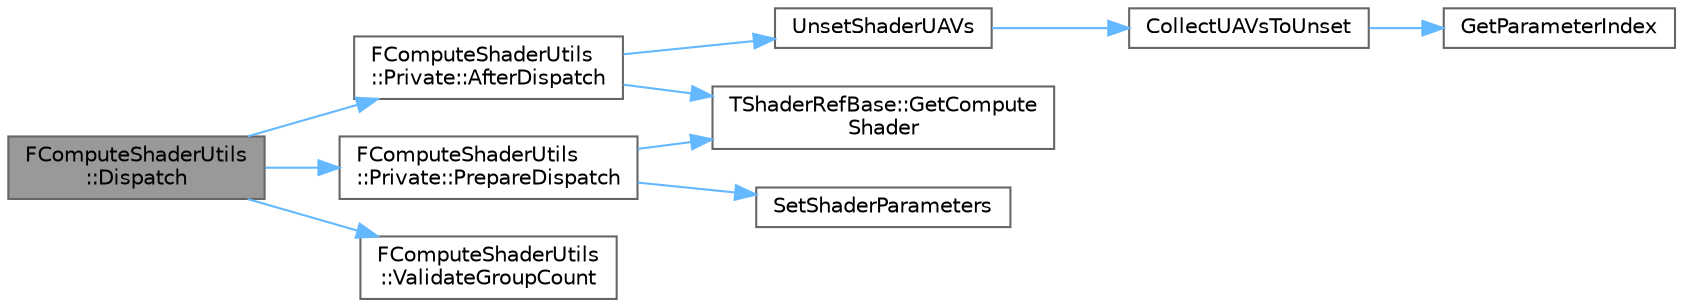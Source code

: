 digraph "FComputeShaderUtils::Dispatch"
{
 // INTERACTIVE_SVG=YES
 // LATEX_PDF_SIZE
  bgcolor="transparent";
  edge [fontname=Helvetica,fontsize=10,labelfontname=Helvetica,labelfontsize=10];
  node [fontname=Helvetica,fontsize=10,shape=box,height=0.2,width=0.4];
  rankdir="LR";
  Node1 [id="Node000001",label="FComputeShaderUtils\l::Dispatch",height=0.2,width=0.4,color="gray40", fillcolor="grey60", style="filled", fontcolor="black",tooltip="Dispatch a compute shader to rhi command list with its parameters."];
  Node1 -> Node2 [id="edge1_Node000001_Node000002",color="steelblue1",style="solid",tooltip=" "];
  Node2 [id="Node000002",label="FComputeShaderUtils\l::Private::AfterDispatch",height=0.2,width=0.4,color="grey40", fillcolor="white", style="filled",URL="$d2/d1f/namespaceFComputeShaderUtils_1_1Private.html#a2bb37c074da53aa253ac566f6e9d565b",tooltip=" "];
  Node2 -> Node3 [id="edge2_Node000002_Node000003",color="steelblue1",style="solid",tooltip=" "];
  Node3 [id="Node000003",label="TShaderRefBase::GetCompute\lShader",height=0.2,width=0.4,color="grey40", fillcolor="white", style="filled",URL="$dc/d92/classTShaderRefBase.html#ae70e9a74dc76875e8c2d02c364c064ea",tooltip=" "];
  Node2 -> Node4 [id="edge3_Node000002_Node000004",color="steelblue1",style="solid",tooltip=" "];
  Node4 [id="Node000004",label="UnsetShaderUAVs",height=0.2,width=0.4,color="grey40", fillcolor="white", style="filled",URL="$dc/d10/ShaderParameterStruct_8h.html#acb1bee27c7392d3cc206033d90fb4ae5",tooltip=" "];
  Node4 -> Node5 [id="edge4_Node000004_Node000005",color="steelblue1",style="solid",tooltip=" "];
  Node5 [id="Node000005",label="CollectUAVsToUnset",height=0.2,width=0.4,color="grey40", fillcolor="white", style="filled",URL="$dc/d10/ShaderParameterStruct_8h.html#a0f604f4f84105eb19f733e3f6816a542",tooltip=" "];
  Node5 -> Node6 [id="edge5_Node000005_Node000006",color="steelblue1",style="solid",tooltip=" "];
  Node6 [id="Node000006",label="GetParameterIndex",height=0.2,width=0.4,color="grey40", fillcolor="white", style="filled",URL="$d2/dac/Shader_8h.html#a0e488ce54f123090269a28a622fcd400",tooltip=" "];
  Node1 -> Node7 [id="edge6_Node000001_Node000007",color="steelblue1",style="solid",tooltip=" "];
  Node7 [id="Node000007",label="FComputeShaderUtils\l::Private::PrepareDispatch",height=0.2,width=0.4,color="grey40", fillcolor="white", style="filled",URL="$d2/d1f/namespaceFComputeShaderUtils_1_1Private.html#a73b7f19b7b11a38a724787b6fe768923",tooltip=" "];
  Node7 -> Node3 [id="edge7_Node000007_Node000003",color="steelblue1",style="solid",tooltip=" "];
  Node7 -> Node8 [id="edge8_Node000007_Node000008",color="steelblue1",style="solid",tooltip=" "];
  Node8 [id="Node000008",label="SetShaderParameters",height=0.2,width=0.4,color="grey40", fillcolor="white", style="filled",URL="$dc/d10/ShaderParameterStruct_8h.html#a6d0f1aee553d43d6ecbce3f539d044b6",tooltip=" "];
  Node1 -> Node9 [id="edge9_Node000001_Node000009",color="steelblue1",style="solid",tooltip=" "];
  Node9 [id="Node000009",label="FComputeShaderUtils\l::ValidateGroupCount",height=0.2,width=0.4,color="grey40", fillcolor="white", style="filled",URL="$d3/d0e/namespaceFComputeShaderUtils.html#a72315050ecce11cedf16aa885ea8745f",tooltip=" "];
}
